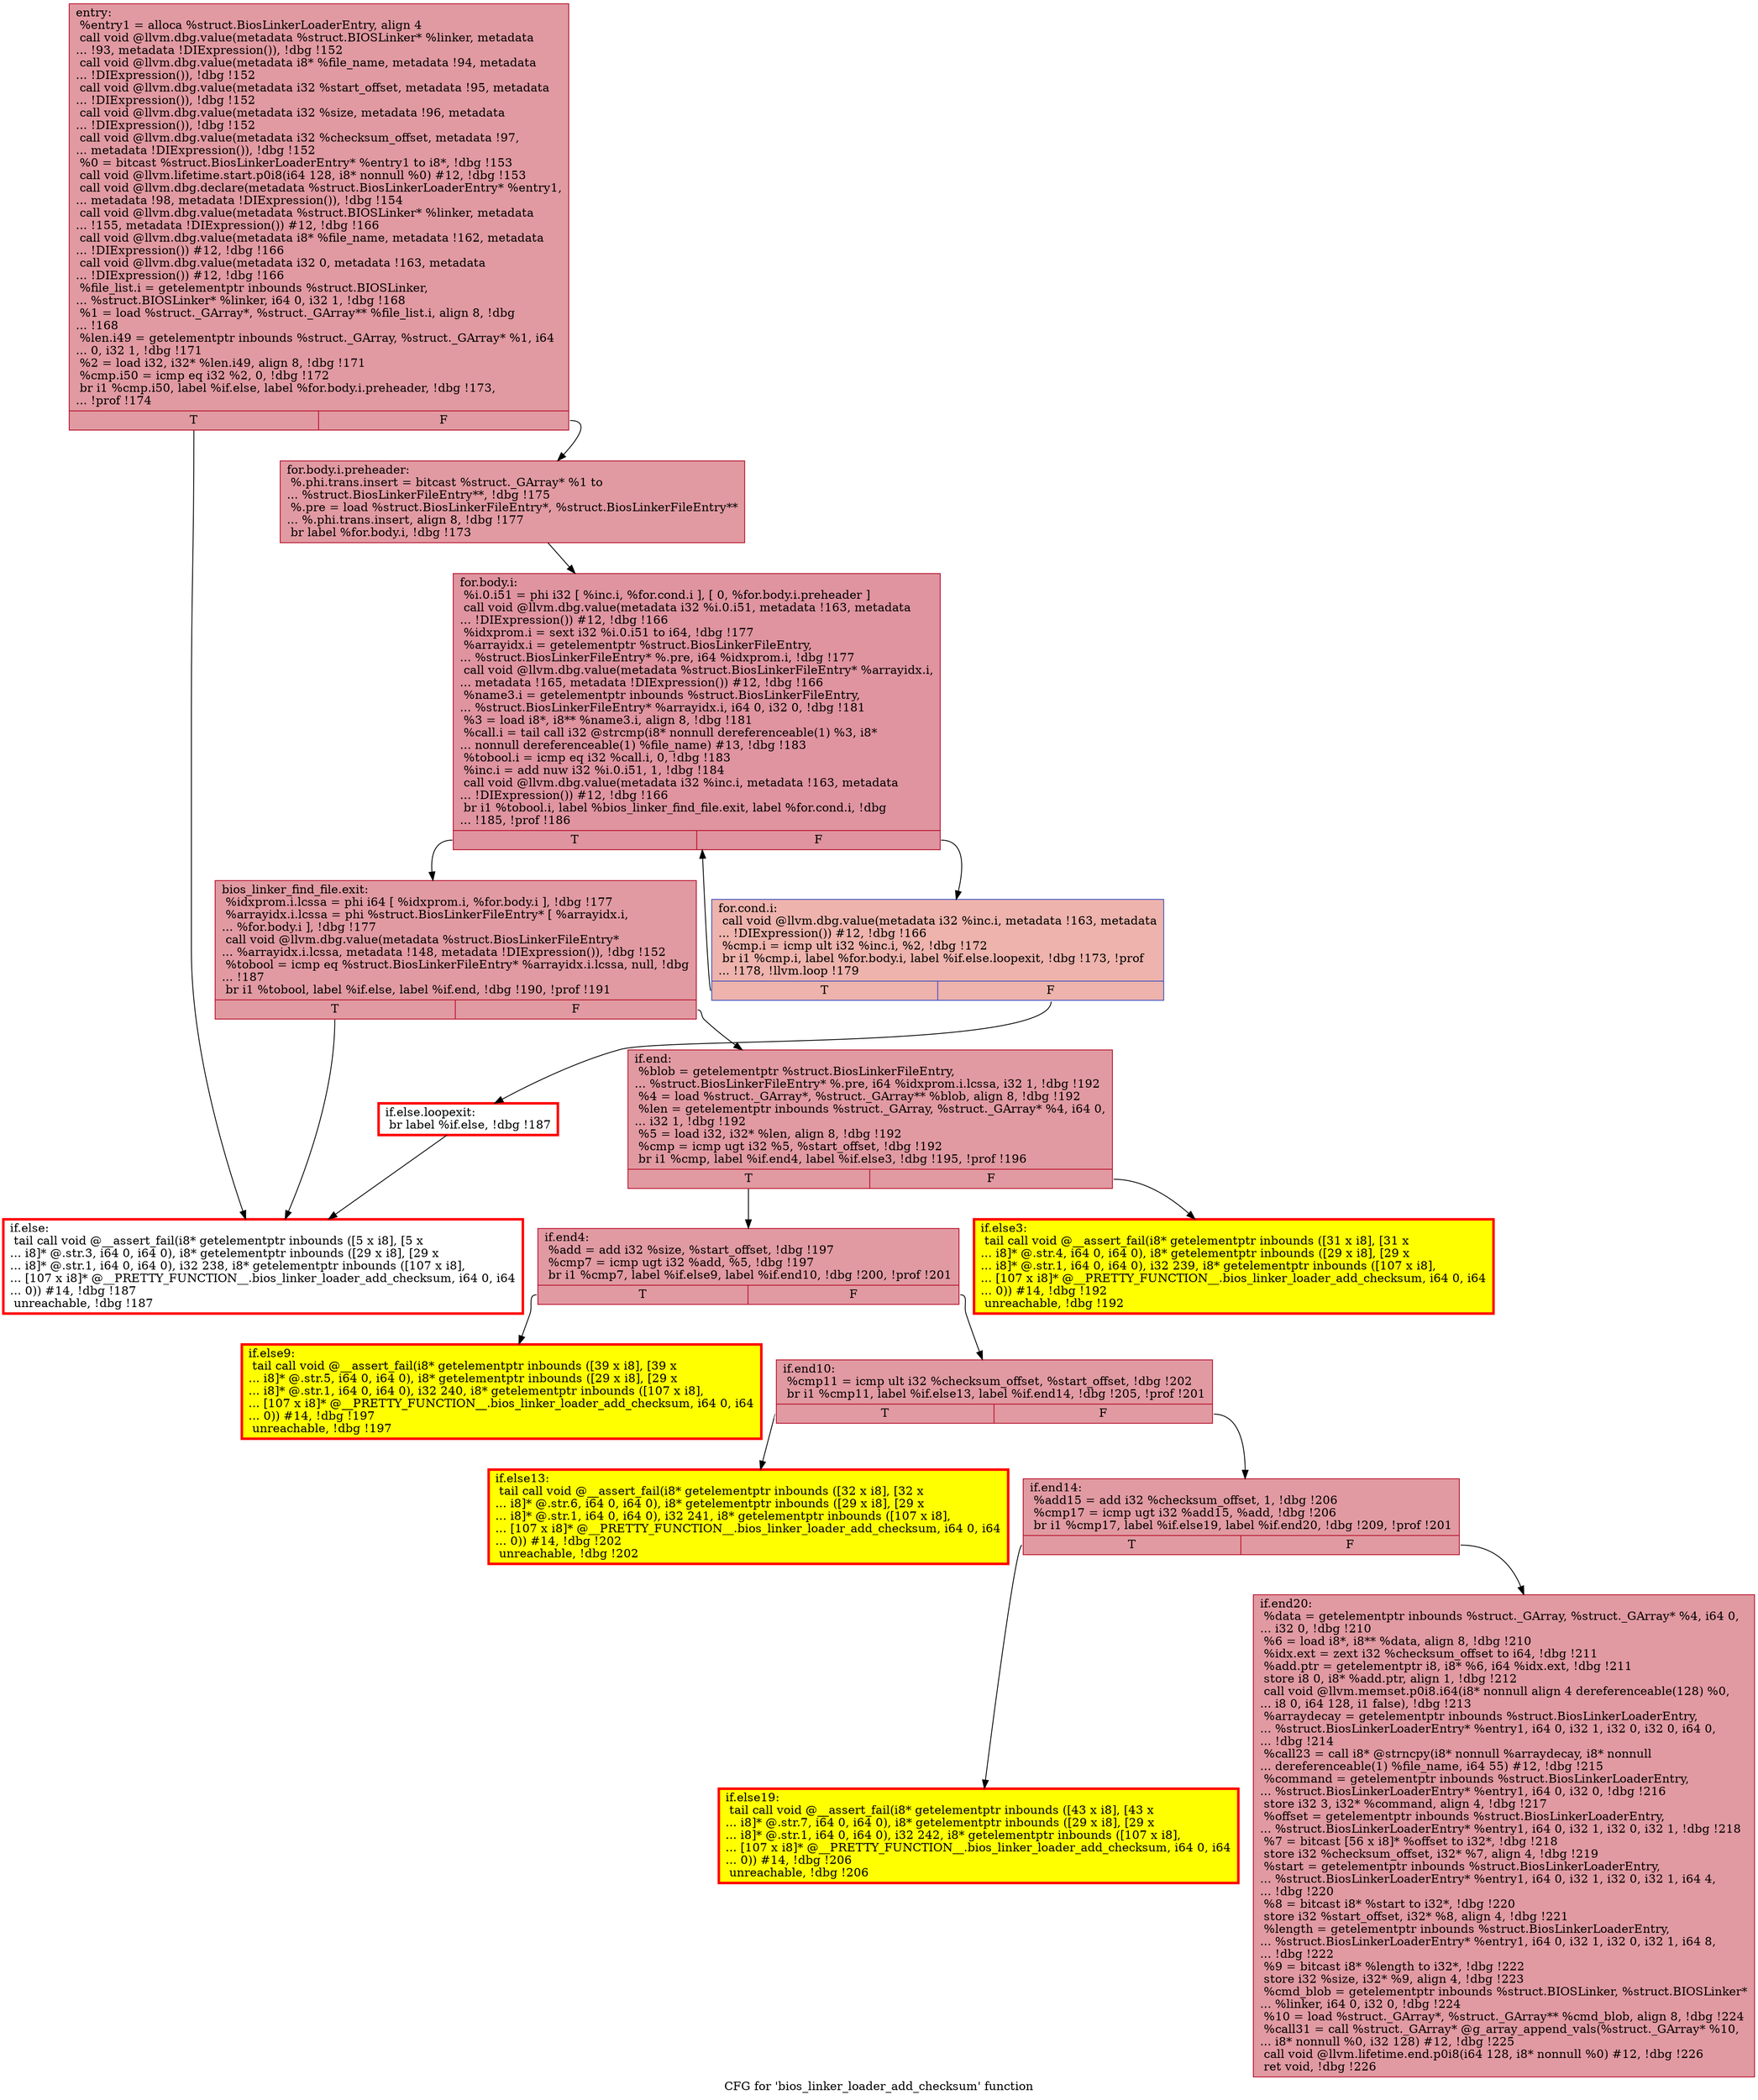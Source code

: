 digraph "CFG for 'bios_linker_loader_add_checksum' function" {
	label="CFG for 'bios_linker_loader_add_checksum' function";

	Node0x555edee9af40 [shape=record,color="#b70d28ff", style=filled, fillcolor="#bb1b2c70",label="{entry:\l  %entry1 = alloca %struct.BiosLinkerLoaderEntry, align 4\l  call void @llvm.dbg.value(metadata %struct.BIOSLinker* %linker, metadata\l... !93, metadata !DIExpression()), !dbg !152\l  call void @llvm.dbg.value(metadata i8* %file_name, metadata !94, metadata\l... !DIExpression()), !dbg !152\l  call void @llvm.dbg.value(metadata i32 %start_offset, metadata !95, metadata\l... !DIExpression()), !dbg !152\l  call void @llvm.dbg.value(metadata i32 %size, metadata !96, metadata\l... !DIExpression()), !dbg !152\l  call void @llvm.dbg.value(metadata i32 %checksum_offset, metadata !97,\l... metadata !DIExpression()), !dbg !152\l  %0 = bitcast %struct.BiosLinkerLoaderEntry* %entry1 to i8*, !dbg !153\l  call void @llvm.lifetime.start.p0i8(i64 128, i8* nonnull %0) #12, !dbg !153\l  call void @llvm.dbg.declare(metadata %struct.BiosLinkerLoaderEntry* %entry1,\l... metadata !98, metadata !DIExpression()), !dbg !154\l  call void @llvm.dbg.value(metadata %struct.BIOSLinker* %linker, metadata\l... !155, metadata !DIExpression()) #12, !dbg !166\l  call void @llvm.dbg.value(metadata i8* %file_name, metadata !162, metadata\l... !DIExpression()) #12, !dbg !166\l  call void @llvm.dbg.value(metadata i32 0, metadata !163, metadata\l... !DIExpression()) #12, !dbg !166\l  %file_list.i = getelementptr inbounds %struct.BIOSLinker,\l... %struct.BIOSLinker* %linker, i64 0, i32 1, !dbg !168\l  %1 = load %struct._GArray*, %struct._GArray** %file_list.i, align 8, !dbg\l... !168\l  %len.i49 = getelementptr inbounds %struct._GArray, %struct._GArray* %1, i64\l... 0, i32 1, !dbg !171\l  %2 = load i32, i32* %len.i49, align 8, !dbg !171\l  %cmp.i50 = icmp eq i32 %2, 0, !dbg !172\l  br i1 %cmp.i50, label %if.else, label %for.body.i.preheader, !dbg !173,\l... !prof !174\l|{<s0>T|<s1>F}}"];
	Node0x555edee9af40:s0 -> Node0x555edf2557f0;
	Node0x555edee9af40:s1 -> Node0x555edf38d240;
	Node0x555edf38d240 [shape=record,color="#b70d28ff", style=filled, fillcolor="#bb1b2c70",label="{for.body.i.preheader:                             \l  %.phi.trans.insert = bitcast %struct._GArray* %1 to\l... %struct.BiosLinkerFileEntry**, !dbg !175\l  %.pre = load %struct.BiosLinkerFileEntry*, %struct.BiosLinkerFileEntry**\l... %.phi.trans.insert, align 8, !dbg !177\l  br label %for.body.i, !dbg !173\l}"];
	Node0x555edf38d240 -> Node0x555edf27b010;
	Node0x555edf265710 [shape=record,color="#3d50c3ff", style=filled, fillcolor="#d6524470",label="{for.cond.i:                                       \l  call void @llvm.dbg.value(metadata i32 %inc.i, metadata !163, metadata\l... !DIExpression()) #12, !dbg !166\l  %cmp.i = icmp ult i32 %inc.i, %2, !dbg !172\l  br i1 %cmp.i, label %for.body.i, label %if.else.loopexit, !dbg !173, !prof\l... !178, !llvm.loop !179\l|{<s0>T|<s1>F}}"];
	Node0x555edf265710:s0 -> Node0x555edf27b010;
	Node0x555edf265710:s1 -> Node0x555edf376bc0;
	Node0x555edf27b010 [shape=record,color="#b70d28ff", style=filled, fillcolor="#b70d2870",label="{for.body.i:                                       \l  %i.0.i51 = phi i32 [ %inc.i, %for.cond.i ], [ 0, %for.body.i.preheader ]\l  call void @llvm.dbg.value(metadata i32 %i.0.i51, metadata !163, metadata\l... !DIExpression()) #12, !dbg !166\l  %idxprom.i = sext i32 %i.0.i51 to i64, !dbg !177\l  %arrayidx.i = getelementptr %struct.BiosLinkerFileEntry,\l... %struct.BiosLinkerFileEntry* %.pre, i64 %idxprom.i, !dbg !177\l  call void @llvm.dbg.value(metadata %struct.BiosLinkerFileEntry* %arrayidx.i,\l... metadata !165, metadata !DIExpression()) #12, !dbg !166\l  %name3.i = getelementptr inbounds %struct.BiosLinkerFileEntry,\l... %struct.BiosLinkerFileEntry* %arrayidx.i, i64 0, i32 0, !dbg !181\l  %3 = load i8*, i8** %name3.i, align 8, !dbg !181\l  %call.i = tail call i32 @strcmp(i8* nonnull dereferenceable(1) %3, i8*\l... nonnull dereferenceable(1) %file_name) #13, !dbg !183\l  %tobool.i = icmp eq i32 %call.i, 0, !dbg !183\l  %inc.i = add nuw i32 %i.0.i51, 1, !dbg !184\l  call void @llvm.dbg.value(metadata i32 %inc.i, metadata !163, metadata\l... !DIExpression()) #12, !dbg !166\l  br i1 %tobool.i, label %bios_linker_find_file.exit, label %for.cond.i, !dbg\l... !185, !prof !186\l|{<s0>T|<s1>F}}"];
	Node0x555edf27b010:s0 -> Node0x555edf26d0d0;
	Node0x555edf27b010:s1 -> Node0x555edf265710;
	Node0x555edf26d0d0 [shape=record,color="#b70d28ff", style=filled, fillcolor="#bb1b2c70",label="{bios_linker_find_file.exit:                       \l  %idxprom.i.lcssa = phi i64 [ %idxprom.i, %for.body.i ], !dbg !177\l  %arrayidx.i.lcssa = phi %struct.BiosLinkerFileEntry* [ %arrayidx.i,\l... %for.body.i ], !dbg !177\l  call void @llvm.dbg.value(metadata %struct.BiosLinkerFileEntry*\l... %arrayidx.i.lcssa, metadata !148, metadata !DIExpression()), !dbg !152\l  %tobool = icmp eq %struct.BiosLinkerFileEntry* %arrayidx.i.lcssa, null, !dbg\l... !187\l  br i1 %tobool, label %if.else, label %if.end, !dbg !190, !prof !191\l|{<s0>T|<s1>F}}"];
	Node0x555edf26d0d0:s0 -> Node0x555edf2557f0;
	Node0x555edf26d0d0:s1 -> Node0x555edf255780;
	Node0x555edf376bc0 [shape=record,penwidth=3.0, color="red",label="{if.else.loopexit:                                 \l  br label %if.else, !dbg !187\l}"];
	Node0x555edf376bc0 -> Node0x555edf2557f0;
	Node0x555edf2557f0 [shape=record,penwidth=3.0, color="red",label="{if.else:                                          \l  tail call void @__assert_fail(i8* getelementptr inbounds ([5 x i8], [5 x\l... i8]* @.str.3, i64 0, i64 0), i8* getelementptr inbounds ([29 x i8], [29 x\l... i8]* @.str.1, i64 0, i64 0), i32 238, i8* getelementptr inbounds ([107 x i8],\l... [107 x i8]* @__PRETTY_FUNCTION__.bios_linker_loader_add_checksum, i64 0, i64\l... 0)) #14, !dbg !187\l  unreachable, !dbg !187\l}"];
	Node0x555edf255780 [shape=record,color="#b70d28ff", style=filled, fillcolor="#bb1b2c70",label="{if.end:                                           \l  %blob = getelementptr %struct.BiosLinkerFileEntry,\l... %struct.BiosLinkerFileEntry* %.pre, i64 %idxprom.i.lcssa, i32 1, !dbg !192\l  %4 = load %struct._GArray*, %struct._GArray** %blob, align 8, !dbg !192\l  %len = getelementptr inbounds %struct._GArray, %struct._GArray* %4, i64 0,\l... i32 1, !dbg !192\l  %5 = load i32, i32* %len, align 8, !dbg !192\l  %cmp = icmp ugt i32 %5, %start_offset, !dbg !192\l  br i1 %cmp, label %if.end4, label %if.else3, !dbg !195, !prof !196\l|{<s0>T|<s1>F}}"];
	Node0x555edf255780:s0 -> Node0x555edf256120;
	Node0x555edf255780:s1 -> Node0x555edf256190;
	Node0x555edf256190 [shape=record,penwidth=3.0, style="filled", color="red", fillcolor="yellow",label="{if.else3:                                         \l  tail call void @__assert_fail(i8* getelementptr inbounds ([31 x i8], [31 x\l... i8]* @.str.4, i64 0, i64 0), i8* getelementptr inbounds ([29 x i8], [29 x\l... i8]* @.str.1, i64 0, i64 0), i32 239, i8* getelementptr inbounds ([107 x i8],\l... [107 x i8]* @__PRETTY_FUNCTION__.bios_linker_loader_add_checksum, i64 0, i64\l... 0)) #14, !dbg !192\l  unreachable, !dbg !192\l}"];
	Node0x555edf256120 [shape=record,color="#b70d28ff", style=filled, fillcolor="#bb1b2c70",label="{if.end4:                                          \l  %add = add i32 %size, %start_offset, !dbg !197\l  %cmp7 = icmp ugt i32 %add, %5, !dbg !197\l  br i1 %cmp7, label %if.else9, label %if.end10, !dbg !200, !prof !201\l|{<s0>T|<s1>F}}"];
	Node0x555edf256120:s0 -> Node0x555edf20a270;
	Node0x555edf256120:s1 -> Node0x555edf20a220;
	Node0x555edf20a270 [shape=record,penwidth=3.0, style="filled", color="red", fillcolor="yellow",label="{if.else9:                                         \l  tail call void @__assert_fail(i8* getelementptr inbounds ([39 x i8], [39 x\l... i8]* @.str.5, i64 0, i64 0), i8* getelementptr inbounds ([29 x i8], [29 x\l... i8]* @.str.1, i64 0, i64 0), i32 240, i8* getelementptr inbounds ([107 x i8],\l... [107 x i8]* @__PRETTY_FUNCTION__.bios_linker_loader_add_checksum, i64 0, i64\l... 0)) #14, !dbg !197\l  unreachable, !dbg !197\l}"];
	Node0x555edf20a220 [shape=record,color="#b70d28ff", style=filled, fillcolor="#bb1b2c70",label="{if.end10:                                         \l  %cmp11 = icmp ult i32 %checksum_offset, %start_offset, !dbg !202\l  br i1 %cmp11, label %if.else13, label %if.end14, !dbg !205, !prof !201\l|{<s0>T|<s1>F}}"];
	Node0x555edf20a220:s0 -> Node0x555edf2591f0;
	Node0x555edf20a220:s1 -> Node0x555edf2591a0;
	Node0x555edf2591f0 [shape=record,penwidth=3.0, style="filled", color="red", fillcolor="yellow",label="{if.else13:                                        \l  tail call void @__assert_fail(i8* getelementptr inbounds ([32 x i8], [32 x\l... i8]* @.str.6, i64 0, i64 0), i8* getelementptr inbounds ([29 x i8], [29 x\l... i8]* @.str.1, i64 0, i64 0), i32 241, i8* getelementptr inbounds ([107 x i8],\l... [107 x i8]* @__PRETTY_FUNCTION__.bios_linker_loader_add_checksum, i64 0, i64\l... 0)) #14, !dbg !202\l  unreachable, !dbg !202\l}"];
	Node0x555edf2591a0 [shape=record,color="#b70d28ff", style=filled, fillcolor="#bb1b2c70",label="{if.end14:                                         \l  %add15 = add i32 %checksum_offset, 1, !dbg !206\l  %cmp17 = icmp ugt i32 %add15, %add, !dbg !206\l  br i1 %cmp17, label %if.else19, label %if.end20, !dbg !209, !prof !201\l|{<s0>T|<s1>F}}"];
	Node0x555edf2591a0:s0 -> Node0x555edf259a50;
	Node0x555edf2591a0:s1 -> Node0x555edf259a00;
	Node0x555edf259a50 [shape=record,penwidth=3.0, style="filled", color="red", fillcolor="yellow",label="{if.else19:                                        \l  tail call void @__assert_fail(i8* getelementptr inbounds ([43 x i8], [43 x\l... i8]* @.str.7, i64 0, i64 0), i8* getelementptr inbounds ([29 x i8], [29 x\l... i8]* @.str.1, i64 0, i64 0), i32 242, i8* getelementptr inbounds ([107 x i8],\l... [107 x i8]* @__PRETTY_FUNCTION__.bios_linker_loader_add_checksum, i64 0, i64\l... 0)) #14, !dbg !206\l  unreachable, !dbg !206\l}"];
	Node0x555edf259a00 [shape=record,color="#b70d28ff", style=filled, fillcolor="#bb1b2c70",label="{if.end20:                                         \l  %data = getelementptr inbounds %struct._GArray, %struct._GArray* %4, i64 0,\l... i32 0, !dbg !210\l  %6 = load i8*, i8** %data, align 8, !dbg !210\l  %idx.ext = zext i32 %checksum_offset to i64, !dbg !211\l  %add.ptr = getelementptr i8, i8* %6, i64 %idx.ext, !dbg !211\l  store i8 0, i8* %add.ptr, align 1, !dbg !212\l  call void @llvm.memset.p0i8.i64(i8* nonnull align 4 dereferenceable(128) %0,\l... i8 0, i64 128, i1 false), !dbg !213\l  %arraydecay = getelementptr inbounds %struct.BiosLinkerLoaderEntry,\l... %struct.BiosLinkerLoaderEntry* %entry1, i64 0, i32 1, i32 0, i32 0, i64 0,\l... !dbg !214\l  %call23 = call i8* @strncpy(i8* nonnull %arraydecay, i8* nonnull\l... dereferenceable(1) %file_name, i64 55) #12, !dbg !215\l  %command = getelementptr inbounds %struct.BiosLinkerLoaderEntry,\l... %struct.BiosLinkerLoaderEntry* %entry1, i64 0, i32 0, !dbg !216\l  store i32 3, i32* %command, align 4, !dbg !217\l  %offset = getelementptr inbounds %struct.BiosLinkerLoaderEntry,\l... %struct.BiosLinkerLoaderEntry* %entry1, i64 0, i32 1, i32 0, i32 1, !dbg !218\l  %7 = bitcast [56 x i8]* %offset to i32*, !dbg !218\l  store i32 %checksum_offset, i32* %7, align 4, !dbg !219\l  %start = getelementptr inbounds %struct.BiosLinkerLoaderEntry,\l... %struct.BiosLinkerLoaderEntry* %entry1, i64 0, i32 1, i32 0, i32 1, i64 4,\l... !dbg !220\l  %8 = bitcast i8* %start to i32*, !dbg !220\l  store i32 %start_offset, i32* %8, align 4, !dbg !221\l  %length = getelementptr inbounds %struct.BiosLinkerLoaderEntry,\l... %struct.BiosLinkerLoaderEntry* %entry1, i64 0, i32 1, i32 0, i32 1, i64 8,\l... !dbg !222\l  %9 = bitcast i8* %length to i32*, !dbg !222\l  store i32 %size, i32* %9, align 4, !dbg !223\l  %cmd_blob = getelementptr inbounds %struct.BIOSLinker, %struct.BIOSLinker*\l... %linker, i64 0, i32 0, !dbg !224\l  %10 = load %struct._GArray*, %struct._GArray** %cmd_blob, align 8, !dbg !224\l  %call31 = call %struct._GArray* @g_array_append_vals(%struct._GArray* %10,\l... i8* nonnull %0, i32 128) #12, !dbg !225\l  call void @llvm.lifetime.end.p0i8(i64 128, i8* nonnull %0) #12, !dbg !226\l  ret void, !dbg !226\l}"];
}
